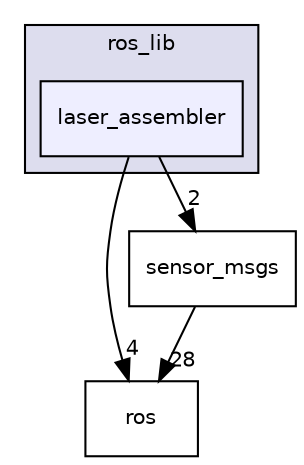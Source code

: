 digraph "laser_assembler" {
  compound=true
  node [ fontsize="10", fontname="Helvetica"];
  edge [ labelfontsize="10", labelfontname="Helvetica"];
  subgraph clusterdir_90717b3c677f611b706863d5c86b90c7 {
    graph [ bgcolor="#ddddee", pencolor="black", label="ros_lib" fontname="Helvetica", fontsize="10", URL="dir_90717b3c677f611b706863d5c86b90c7.html"]
  dir_fc8eca6a626d42f2f39a1f3b8873ec90 [shape=box, label="laser_assembler", style="filled", fillcolor="#eeeeff", pencolor="black", URL="dir_fc8eca6a626d42f2f39a1f3b8873ec90.html"];
  }
  dir_74fd674bff593b67d15dde07bcd4f8f8 [shape=box label="ros" URL="dir_74fd674bff593b67d15dde07bcd4f8f8.html"];
  dir_d879922ff3fb3c757957062a905681de [shape=box label="sensor_msgs" URL="dir_d879922ff3fb3c757957062a905681de.html"];
  dir_fc8eca6a626d42f2f39a1f3b8873ec90->dir_74fd674bff593b67d15dde07bcd4f8f8 [headlabel="4", labeldistance=1.5 headhref="dir_000007_000025.html"];
  dir_fc8eca6a626d42f2f39a1f3b8873ec90->dir_d879922ff3fb3c757957062a905681de [headlabel="2", labeldistance=1.5 headhref="dir_000007_000014.html"];
  dir_d879922ff3fb3c757957062a905681de->dir_74fd674bff593b67d15dde07bcd4f8f8 [headlabel="28", labeldistance=1.5 headhref="dir_000014_000025.html"];
}
